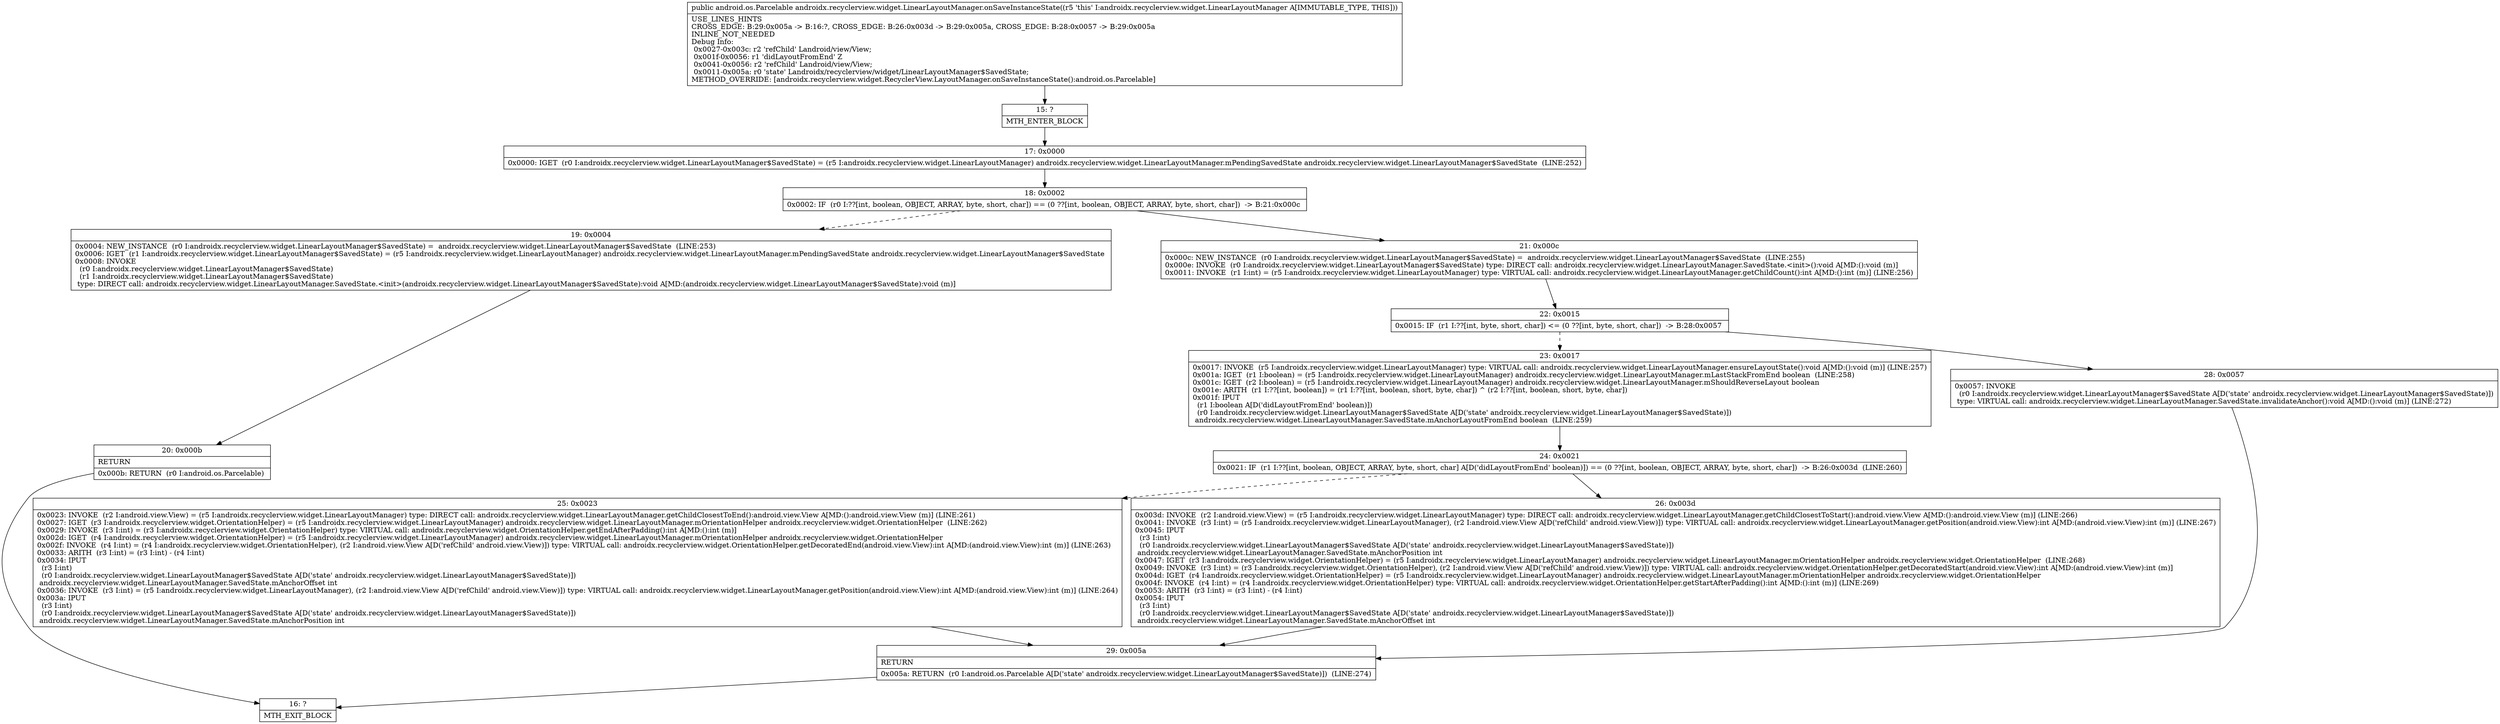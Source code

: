 digraph "CFG forandroidx.recyclerview.widget.LinearLayoutManager.onSaveInstanceState()Landroid\/os\/Parcelable;" {
Node_15 [shape=record,label="{15\:\ ?|MTH_ENTER_BLOCK\l}"];
Node_17 [shape=record,label="{17\:\ 0x0000|0x0000: IGET  (r0 I:androidx.recyclerview.widget.LinearLayoutManager$SavedState) = (r5 I:androidx.recyclerview.widget.LinearLayoutManager) androidx.recyclerview.widget.LinearLayoutManager.mPendingSavedState androidx.recyclerview.widget.LinearLayoutManager$SavedState  (LINE:252)\l}"];
Node_18 [shape=record,label="{18\:\ 0x0002|0x0002: IF  (r0 I:??[int, boolean, OBJECT, ARRAY, byte, short, char]) == (0 ??[int, boolean, OBJECT, ARRAY, byte, short, char])  \-\> B:21:0x000c \l}"];
Node_19 [shape=record,label="{19\:\ 0x0004|0x0004: NEW_INSTANCE  (r0 I:androidx.recyclerview.widget.LinearLayoutManager$SavedState) =  androidx.recyclerview.widget.LinearLayoutManager$SavedState  (LINE:253)\l0x0006: IGET  (r1 I:androidx.recyclerview.widget.LinearLayoutManager$SavedState) = (r5 I:androidx.recyclerview.widget.LinearLayoutManager) androidx.recyclerview.widget.LinearLayoutManager.mPendingSavedState androidx.recyclerview.widget.LinearLayoutManager$SavedState \l0x0008: INVOKE  \l  (r0 I:androidx.recyclerview.widget.LinearLayoutManager$SavedState)\l  (r1 I:androidx.recyclerview.widget.LinearLayoutManager$SavedState)\l type: DIRECT call: androidx.recyclerview.widget.LinearLayoutManager.SavedState.\<init\>(androidx.recyclerview.widget.LinearLayoutManager$SavedState):void A[MD:(androidx.recyclerview.widget.LinearLayoutManager$SavedState):void (m)]\l}"];
Node_20 [shape=record,label="{20\:\ 0x000b|RETURN\l|0x000b: RETURN  (r0 I:android.os.Parcelable) \l}"];
Node_16 [shape=record,label="{16\:\ ?|MTH_EXIT_BLOCK\l}"];
Node_21 [shape=record,label="{21\:\ 0x000c|0x000c: NEW_INSTANCE  (r0 I:androidx.recyclerview.widget.LinearLayoutManager$SavedState) =  androidx.recyclerview.widget.LinearLayoutManager$SavedState  (LINE:255)\l0x000e: INVOKE  (r0 I:androidx.recyclerview.widget.LinearLayoutManager$SavedState) type: DIRECT call: androidx.recyclerview.widget.LinearLayoutManager.SavedState.\<init\>():void A[MD:():void (m)]\l0x0011: INVOKE  (r1 I:int) = (r5 I:androidx.recyclerview.widget.LinearLayoutManager) type: VIRTUAL call: androidx.recyclerview.widget.LinearLayoutManager.getChildCount():int A[MD:():int (m)] (LINE:256)\l}"];
Node_22 [shape=record,label="{22\:\ 0x0015|0x0015: IF  (r1 I:??[int, byte, short, char]) \<= (0 ??[int, byte, short, char])  \-\> B:28:0x0057 \l}"];
Node_23 [shape=record,label="{23\:\ 0x0017|0x0017: INVOKE  (r5 I:androidx.recyclerview.widget.LinearLayoutManager) type: VIRTUAL call: androidx.recyclerview.widget.LinearLayoutManager.ensureLayoutState():void A[MD:():void (m)] (LINE:257)\l0x001a: IGET  (r1 I:boolean) = (r5 I:androidx.recyclerview.widget.LinearLayoutManager) androidx.recyclerview.widget.LinearLayoutManager.mLastStackFromEnd boolean  (LINE:258)\l0x001c: IGET  (r2 I:boolean) = (r5 I:androidx.recyclerview.widget.LinearLayoutManager) androidx.recyclerview.widget.LinearLayoutManager.mShouldReverseLayout boolean \l0x001e: ARITH  (r1 I:??[int, boolean]) = (r1 I:??[int, boolean, short, byte, char]) ^ (r2 I:??[int, boolean, short, byte, char]) \l0x001f: IPUT  \l  (r1 I:boolean A[D('didLayoutFromEnd' boolean)])\l  (r0 I:androidx.recyclerview.widget.LinearLayoutManager$SavedState A[D('state' androidx.recyclerview.widget.LinearLayoutManager$SavedState)])\l androidx.recyclerview.widget.LinearLayoutManager.SavedState.mAnchorLayoutFromEnd boolean  (LINE:259)\l}"];
Node_24 [shape=record,label="{24\:\ 0x0021|0x0021: IF  (r1 I:??[int, boolean, OBJECT, ARRAY, byte, short, char] A[D('didLayoutFromEnd' boolean)]) == (0 ??[int, boolean, OBJECT, ARRAY, byte, short, char])  \-\> B:26:0x003d  (LINE:260)\l}"];
Node_25 [shape=record,label="{25\:\ 0x0023|0x0023: INVOKE  (r2 I:android.view.View) = (r5 I:androidx.recyclerview.widget.LinearLayoutManager) type: DIRECT call: androidx.recyclerview.widget.LinearLayoutManager.getChildClosestToEnd():android.view.View A[MD:():android.view.View (m)] (LINE:261)\l0x0027: IGET  (r3 I:androidx.recyclerview.widget.OrientationHelper) = (r5 I:androidx.recyclerview.widget.LinearLayoutManager) androidx.recyclerview.widget.LinearLayoutManager.mOrientationHelper androidx.recyclerview.widget.OrientationHelper  (LINE:262)\l0x0029: INVOKE  (r3 I:int) = (r3 I:androidx.recyclerview.widget.OrientationHelper) type: VIRTUAL call: androidx.recyclerview.widget.OrientationHelper.getEndAfterPadding():int A[MD:():int (m)]\l0x002d: IGET  (r4 I:androidx.recyclerview.widget.OrientationHelper) = (r5 I:androidx.recyclerview.widget.LinearLayoutManager) androidx.recyclerview.widget.LinearLayoutManager.mOrientationHelper androidx.recyclerview.widget.OrientationHelper \l0x002f: INVOKE  (r4 I:int) = (r4 I:androidx.recyclerview.widget.OrientationHelper), (r2 I:android.view.View A[D('refChild' android.view.View)]) type: VIRTUAL call: androidx.recyclerview.widget.OrientationHelper.getDecoratedEnd(android.view.View):int A[MD:(android.view.View):int (m)] (LINE:263)\l0x0033: ARITH  (r3 I:int) = (r3 I:int) \- (r4 I:int) \l0x0034: IPUT  \l  (r3 I:int)\l  (r0 I:androidx.recyclerview.widget.LinearLayoutManager$SavedState A[D('state' androidx.recyclerview.widget.LinearLayoutManager$SavedState)])\l androidx.recyclerview.widget.LinearLayoutManager.SavedState.mAnchorOffset int \l0x0036: INVOKE  (r3 I:int) = (r5 I:androidx.recyclerview.widget.LinearLayoutManager), (r2 I:android.view.View A[D('refChild' android.view.View)]) type: VIRTUAL call: androidx.recyclerview.widget.LinearLayoutManager.getPosition(android.view.View):int A[MD:(android.view.View):int (m)] (LINE:264)\l0x003a: IPUT  \l  (r3 I:int)\l  (r0 I:androidx.recyclerview.widget.LinearLayoutManager$SavedState A[D('state' androidx.recyclerview.widget.LinearLayoutManager$SavedState)])\l androidx.recyclerview.widget.LinearLayoutManager.SavedState.mAnchorPosition int \l}"];
Node_29 [shape=record,label="{29\:\ 0x005a|RETURN\l|0x005a: RETURN  (r0 I:android.os.Parcelable A[D('state' androidx.recyclerview.widget.LinearLayoutManager$SavedState)])  (LINE:274)\l}"];
Node_26 [shape=record,label="{26\:\ 0x003d|0x003d: INVOKE  (r2 I:android.view.View) = (r5 I:androidx.recyclerview.widget.LinearLayoutManager) type: DIRECT call: androidx.recyclerview.widget.LinearLayoutManager.getChildClosestToStart():android.view.View A[MD:():android.view.View (m)] (LINE:266)\l0x0041: INVOKE  (r3 I:int) = (r5 I:androidx.recyclerview.widget.LinearLayoutManager), (r2 I:android.view.View A[D('refChild' android.view.View)]) type: VIRTUAL call: androidx.recyclerview.widget.LinearLayoutManager.getPosition(android.view.View):int A[MD:(android.view.View):int (m)] (LINE:267)\l0x0045: IPUT  \l  (r3 I:int)\l  (r0 I:androidx.recyclerview.widget.LinearLayoutManager$SavedState A[D('state' androidx.recyclerview.widget.LinearLayoutManager$SavedState)])\l androidx.recyclerview.widget.LinearLayoutManager.SavedState.mAnchorPosition int \l0x0047: IGET  (r3 I:androidx.recyclerview.widget.OrientationHelper) = (r5 I:androidx.recyclerview.widget.LinearLayoutManager) androidx.recyclerview.widget.LinearLayoutManager.mOrientationHelper androidx.recyclerview.widget.OrientationHelper  (LINE:268)\l0x0049: INVOKE  (r3 I:int) = (r3 I:androidx.recyclerview.widget.OrientationHelper), (r2 I:android.view.View A[D('refChild' android.view.View)]) type: VIRTUAL call: androidx.recyclerview.widget.OrientationHelper.getDecoratedStart(android.view.View):int A[MD:(android.view.View):int (m)]\l0x004d: IGET  (r4 I:androidx.recyclerview.widget.OrientationHelper) = (r5 I:androidx.recyclerview.widget.LinearLayoutManager) androidx.recyclerview.widget.LinearLayoutManager.mOrientationHelper androidx.recyclerview.widget.OrientationHelper \l0x004f: INVOKE  (r4 I:int) = (r4 I:androidx.recyclerview.widget.OrientationHelper) type: VIRTUAL call: androidx.recyclerview.widget.OrientationHelper.getStartAfterPadding():int A[MD:():int (m)] (LINE:269)\l0x0053: ARITH  (r3 I:int) = (r3 I:int) \- (r4 I:int) \l0x0054: IPUT  \l  (r3 I:int)\l  (r0 I:androidx.recyclerview.widget.LinearLayoutManager$SavedState A[D('state' androidx.recyclerview.widget.LinearLayoutManager$SavedState)])\l androidx.recyclerview.widget.LinearLayoutManager.SavedState.mAnchorOffset int \l}"];
Node_28 [shape=record,label="{28\:\ 0x0057|0x0057: INVOKE  \l  (r0 I:androidx.recyclerview.widget.LinearLayoutManager$SavedState A[D('state' androidx.recyclerview.widget.LinearLayoutManager$SavedState)])\l type: VIRTUAL call: androidx.recyclerview.widget.LinearLayoutManager.SavedState.invalidateAnchor():void A[MD:():void (m)] (LINE:272)\l}"];
MethodNode[shape=record,label="{public android.os.Parcelable androidx.recyclerview.widget.LinearLayoutManager.onSaveInstanceState((r5 'this' I:androidx.recyclerview.widget.LinearLayoutManager A[IMMUTABLE_TYPE, THIS]))  | USE_LINES_HINTS\lCROSS_EDGE: B:29:0x005a \-\> B:16:?, CROSS_EDGE: B:26:0x003d \-\> B:29:0x005a, CROSS_EDGE: B:28:0x0057 \-\> B:29:0x005a\lINLINE_NOT_NEEDED\lDebug Info:\l  0x0027\-0x003c: r2 'refChild' Landroid\/view\/View;\l  0x001f\-0x0056: r1 'didLayoutFromEnd' Z\l  0x0041\-0x0056: r2 'refChild' Landroid\/view\/View;\l  0x0011\-0x005a: r0 'state' Landroidx\/recyclerview\/widget\/LinearLayoutManager$SavedState;\lMETHOD_OVERRIDE: [androidx.recyclerview.widget.RecyclerView.LayoutManager.onSaveInstanceState():android.os.Parcelable]\l}"];
MethodNode -> Node_15;Node_15 -> Node_17;
Node_17 -> Node_18;
Node_18 -> Node_19[style=dashed];
Node_18 -> Node_21;
Node_19 -> Node_20;
Node_20 -> Node_16;
Node_21 -> Node_22;
Node_22 -> Node_23[style=dashed];
Node_22 -> Node_28;
Node_23 -> Node_24;
Node_24 -> Node_25[style=dashed];
Node_24 -> Node_26;
Node_25 -> Node_29;
Node_29 -> Node_16;
Node_26 -> Node_29;
Node_28 -> Node_29;
}

